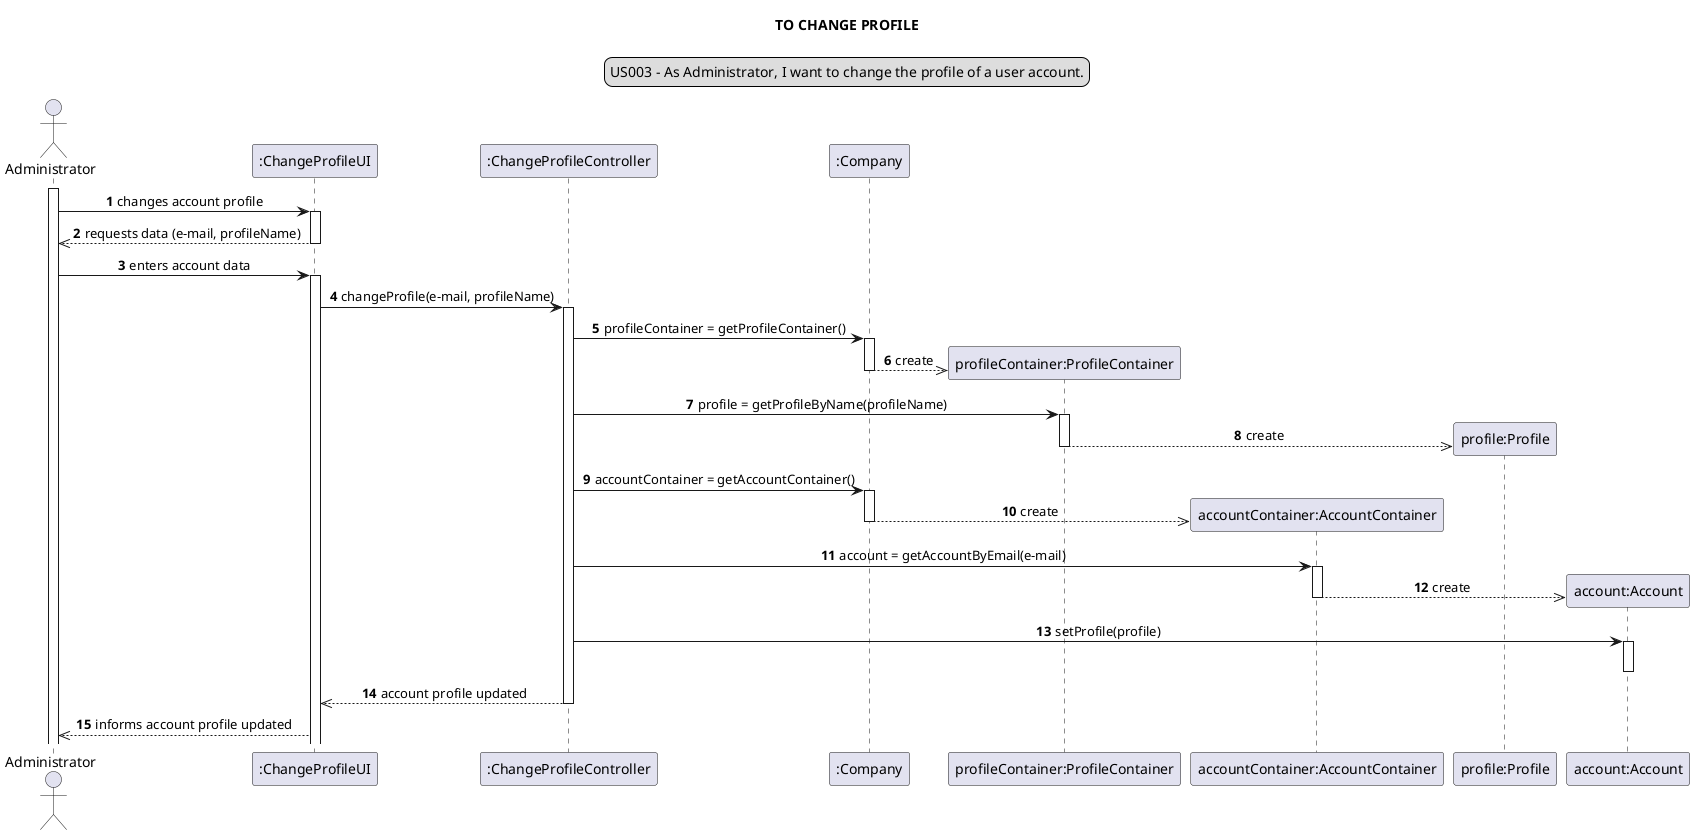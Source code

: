 @startuml

skinparam sequenceMessageAlign center
title TO CHANGE PROFILE
legend top
US003 - As Administrator, I want to change the profile of a user account.
end legend
autonumber
actor Administrator
participant ":ChangeProfileUI" as ui
participant ":ChangeProfileController" as controller
participant ":Company" as company
participant "profileContainer:ProfileContainer" as pcontainer
participant "accountContainer:AccountContainer" as acontainer
participant "profile:Profile" as pprofile
participant "account:Account" as account


activate Administrator
Administrator -> ui: changes account profile
activate ui
Administrator <<-- ui: requests data (e-mail, profileName)
deactivate ui
Administrator -> ui: enters account data
activate ui
ui -> controller: changeProfile(e-mail, profileName)
activate controller
controller -> company: profileContainer = getProfileContainer()
activate company
create pcontainer
company -->> pcontainer : create
deactivate company
controller -> pcontainer: profile = getProfileByName(profileName)
activate pcontainer
create pprofile
pcontainer -->> pprofile: create
deactivate pcontainer
controller-> company: accountContainer = getAccountContainer()
activate company
create acontainer
company -->> acontainer: create
deactivate company
controller -> acontainer: account = getAccountByEmail(e-mail)
activate acontainer
create account
acontainer -->> account: create
deactivate acontainer
controller -> account: setProfile(profile)
activate account
deactivate account
controller -->> ui: account profile updated
deactivate controller
ui -->> Administrator: informs account profile updated


@enduml